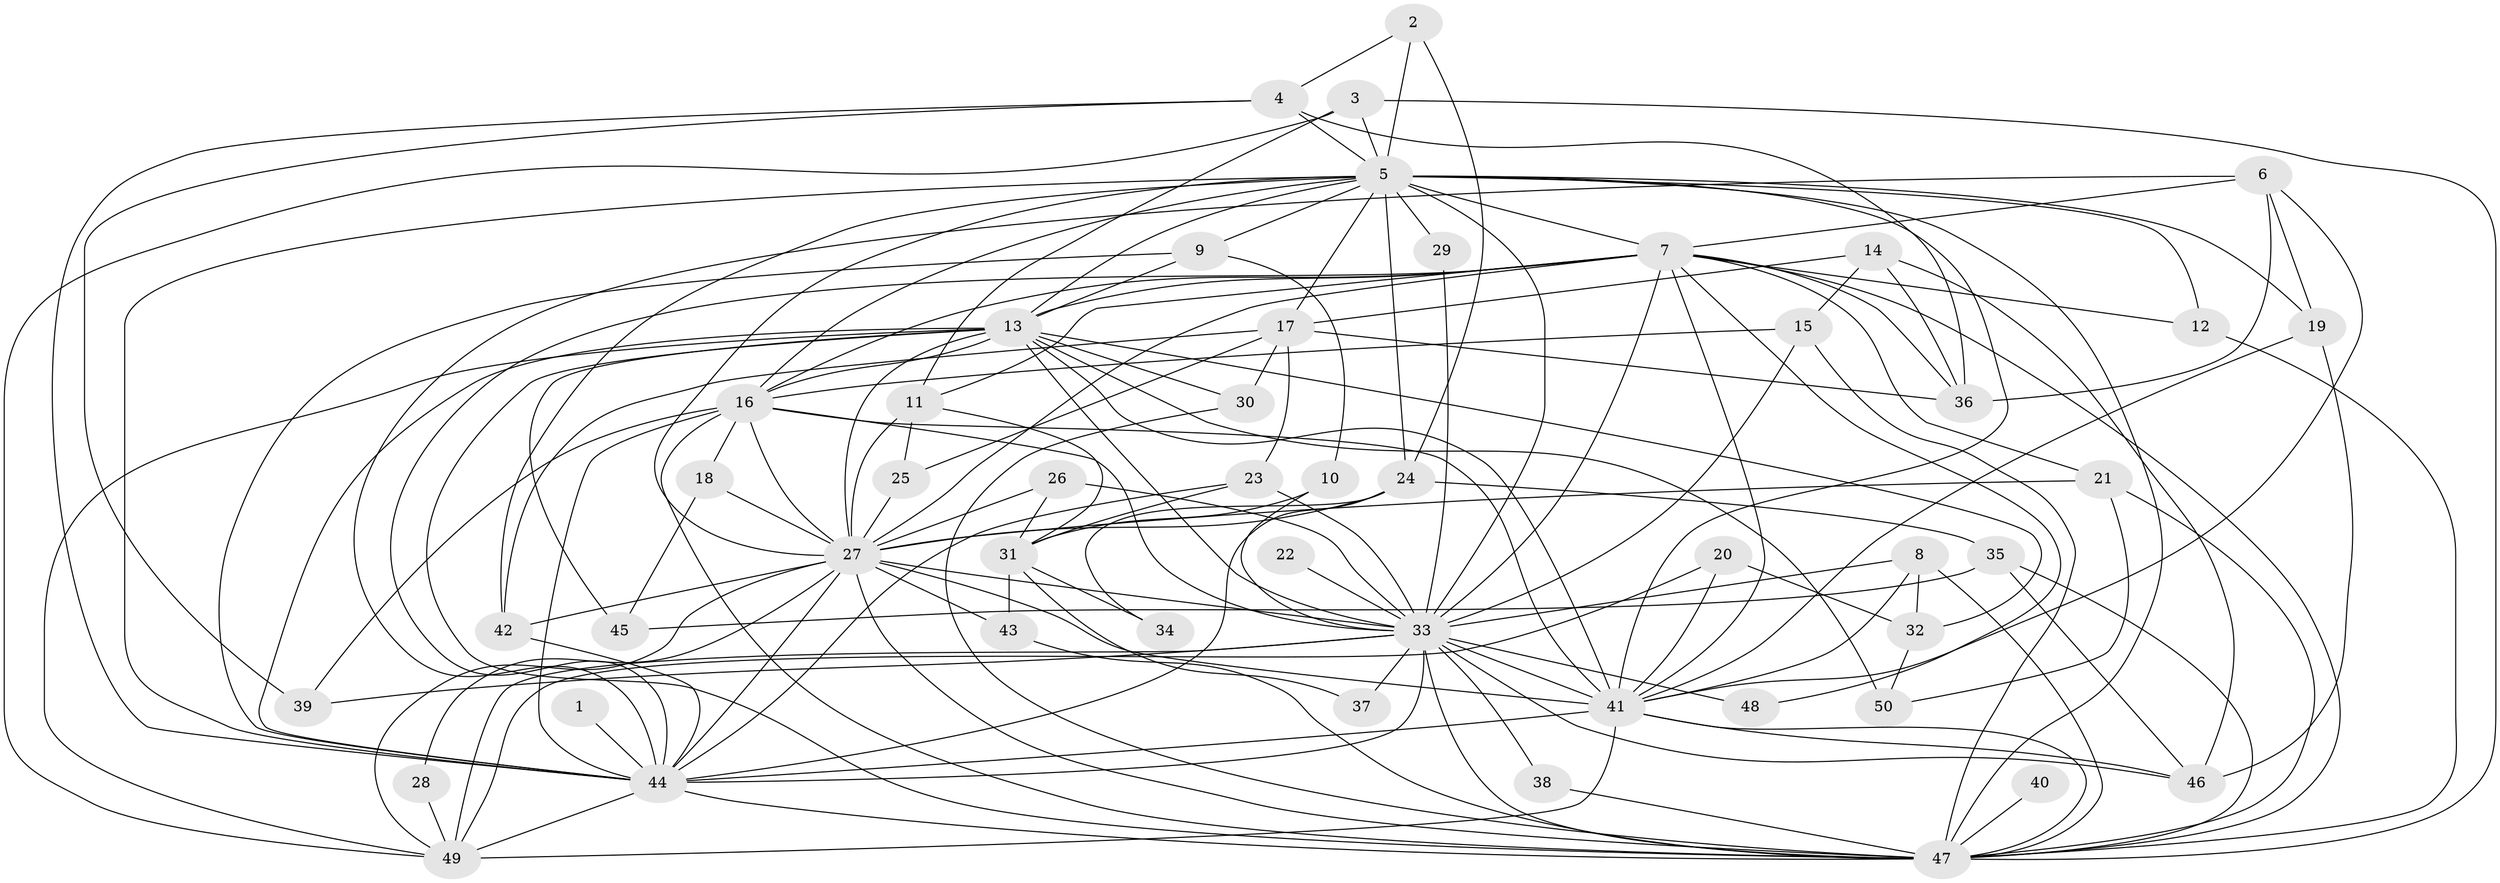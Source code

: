 // original degree distribution, {16: 0.02, 25: 0.02, 13: 0.01, 19: 0.02, 18: 0.01, 14: 0.01, 26: 0.01, 4: 0.11, 9: 0.01, 2: 0.48, 3: 0.24, 8: 0.02, 5: 0.03, 7: 0.01}
// Generated by graph-tools (version 1.1) at 2025/01/03/09/25 03:01:35]
// undirected, 50 vertices, 146 edges
graph export_dot {
graph [start="1"]
  node [color=gray90,style=filled];
  1;
  2;
  3;
  4;
  5;
  6;
  7;
  8;
  9;
  10;
  11;
  12;
  13;
  14;
  15;
  16;
  17;
  18;
  19;
  20;
  21;
  22;
  23;
  24;
  25;
  26;
  27;
  28;
  29;
  30;
  31;
  32;
  33;
  34;
  35;
  36;
  37;
  38;
  39;
  40;
  41;
  42;
  43;
  44;
  45;
  46;
  47;
  48;
  49;
  50;
  1 -- 44 [weight=1.0];
  2 -- 4 [weight=1.0];
  2 -- 5 [weight=1.0];
  2 -- 24 [weight=1.0];
  3 -- 5 [weight=1.0];
  3 -- 11 [weight=1.0];
  3 -- 47 [weight=1.0];
  3 -- 49 [weight=1.0];
  4 -- 5 [weight=1.0];
  4 -- 36 [weight=1.0];
  4 -- 39 [weight=1.0];
  4 -- 44 [weight=1.0];
  5 -- 7 [weight=3.0];
  5 -- 9 [weight=1.0];
  5 -- 12 [weight=1.0];
  5 -- 13 [weight=3.0];
  5 -- 16 [weight=2.0];
  5 -- 17 [weight=1.0];
  5 -- 19 [weight=1.0];
  5 -- 24 [weight=1.0];
  5 -- 27 [weight=3.0];
  5 -- 29 [weight=2.0];
  5 -- 33 [weight=3.0];
  5 -- 41 [weight=2.0];
  5 -- 42 [weight=1.0];
  5 -- 44 [weight=2.0];
  5 -- 47 [weight=2.0];
  6 -- 7 [weight=1.0];
  6 -- 19 [weight=1.0];
  6 -- 36 [weight=1.0];
  6 -- 41 [weight=1.0];
  6 -- 44 [weight=1.0];
  7 -- 11 [weight=1.0];
  7 -- 12 [weight=1.0];
  7 -- 13 [weight=1.0];
  7 -- 16 [weight=1.0];
  7 -- 21 [weight=1.0];
  7 -- 27 [weight=1.0];
  7 -- 33 [weight=1.0];
  7 -- 36 [weight=1.0];
  7 -- 41 [weight=1.0];
  7 -- 44 [weight=1.0];
  7 -- 47 [weight=2.0];
  7 -- 48 [weight=1.0];
  8 -- 32 [weight=1.0];
  8 -- 33 [weight=1.0];
  8 -- 41 [weight=1.0];
  8 -- 47 [weight=1.0];
  9 -- 10 [weight=1.0];
  9 -- 13 [weight=1.0];
  9 -- 44 [weight=1.0];
  10 -- 31 [weight=1.0];
  10 -- 33 [weight=1.0];
  11 -- 25 [weight=1.0];
  11 -- 27 [weight=1.0];
  11 -- 31 [weight=1.0];
  12 -- 47 [weight=1.0];
  13 -- 16 [weight=1.0];
  13 -- 27 [weight=1.0];
  13 -- 30 [weight=1.0];
  13 -- 32 [weight=1.0];
  13 -- 33 [weight=1.0];
  13 -- 41 [weight=1.0];
  13 -- 44 [weight=1.0];
  13 -- 45 [weight=1.0];
  13 -- 47 [weight=2.0];
  13 -- 49 [weight=2.0];
  13 -- 50 [weight=1.0];
  14 -- 15 [weight=1.0];
  14 -- 17 [weight=1.0];
  14 -- 36 [weight=1.0];
  14 -- 46 [weight=1.0];
  15 -- 16 [weight=1.0];
  15 -- 33 [weight=1.0];
  15 -- 47 [weight=2.0];
  16 -- 18 [weight=1.0];
  16 -- 27 [weight=2.0];
  16 -- 33 [weight=1.0];
  16 -- 39 [weight=1.0];
  16 -- 41 [weight=1.0];
  16 -- 44 [weight=1.0];
  16 -- 47 [weight=1.0];
  17 -- 23 [weight=1.0];
  17 -- 25 [weight=1.0];
  17 -- 30 [weight=1.0];
  17 -- 36 [weight=1.0];
  17 -- 42 [weight=1.0];
  18 -- 27 [weight=1.0];
  18 -- 45 [weight=1.0];
  19 -- 41 [weight=1.0];
  19 -- 46 [weight=1.0];
  20 -- 32 [weight=1.0];
  20 -- 41 [weight=1.0];
  20 -- 49 [weight=1.0];
  21 -- 27 [weight=1.0];
  21 -- 47 [weight=1.0];
  21 -- 50 [weight=1.0];
  22 -- 33 [weight=1.0];
  23 -- 31 [weight=1.0];
  23 -- 33 [weight=1.0];
  23 -- 44 [weight=1.0];
  24 -- 27 [weight=2.0];
  24 -- 34 [weight=1.0];
  24 -- 35 [weight=1.0];
  24 -- 44 [weight=2.0];
  25 -- 27 [weight=1.0];
  26 -- 27 [weight=1.0];
  26 -- 31 [weight=1.0];
  26 -- 33 [weight=1.0];
  27 -- 28 [weight=1.0];
  27 -- 33 [weight=2.0];
  27 -- 41 [weight=1.0];
  27 -- 42 [weight=1.0];
  27 -- 43 [weight=1.0];
  27 -- 44 [weight=1.0];
  27 -- 47 [weight=3.0];
  27 -- 49 [weight=1.0];
  28 -- 49 [weight=1.0];
  29 -- 33 [weight=1.0];
  30 -- 47 [weight=1.0];
  31 -- 34 [weight=1.0];
  31 -- 37 [weight=2.0];
  31 -- 43 [weight=1.0];
  32 -- 50 [weight=1.0];
  33 -- 37 [weight=1.0];
  33 -- 38 [weight=1.0];
  33 -- 39 [weight=1.0];
  33 -- 41 [weight=1.0];
  33 -- 44 [weight=1.0];
  33 -- 46 [weight=1.0];
  33 -- 47 [weight=1.0];
  33 -- 48 [weight=1.0];
  33 -- 49 [weight=1.0];
  35 -- 45 [weight=1.0];
  35 -- 46 [weight=1.0];
  35 -- 47 [weight=1.0];
  38 -- 47 [weight=1.0];
  40 -- 47 [weight=1.0];
  41 -- 44 [weight=1.0];
  41 -- 46 [weight=1.0];
  41 -- 47 [weight=1.0];
  41 -- 49 [weight=2.0];
  42 -- 44 [weight=1.0];
  43 -- 47 [weight=1.0];
  44 -- 47 [weight=1.0];
  44 -- 49 [weight=1.0];
}
